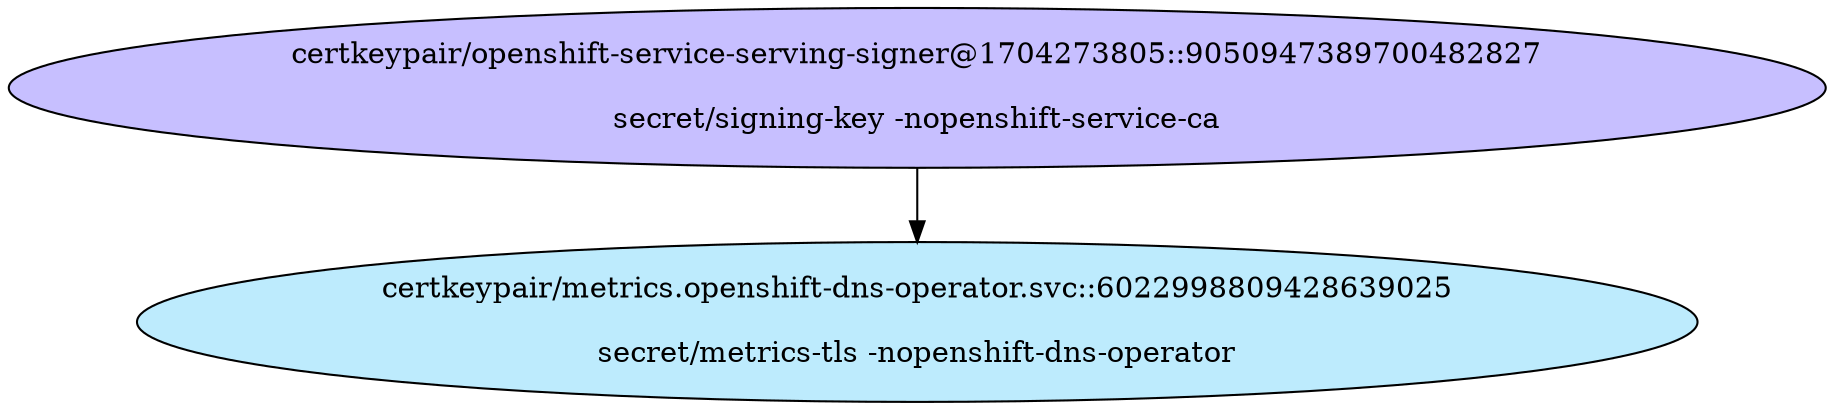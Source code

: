 digraph "Local Certificate" {
  // Node definitions.
  1 [
    label="certkeypair/openshift-service-serving-signer@1704273805::9050947389700482827\n\nsecret/signing-key -nopenshift-service-ca\n"
    style=filled
    fillcolor="#c7bfff"
  ];
  57 [
    label="certkeypair/metrics.openshift-dns-operator.svc::6022998809428639025\n\nsecret/metrics-tls -nopenshift-dns-operator\n"
    style=filled
    fillcolor="#bdebfd"
  ];

  // Edge definitions.
  1 -> 57;
}
